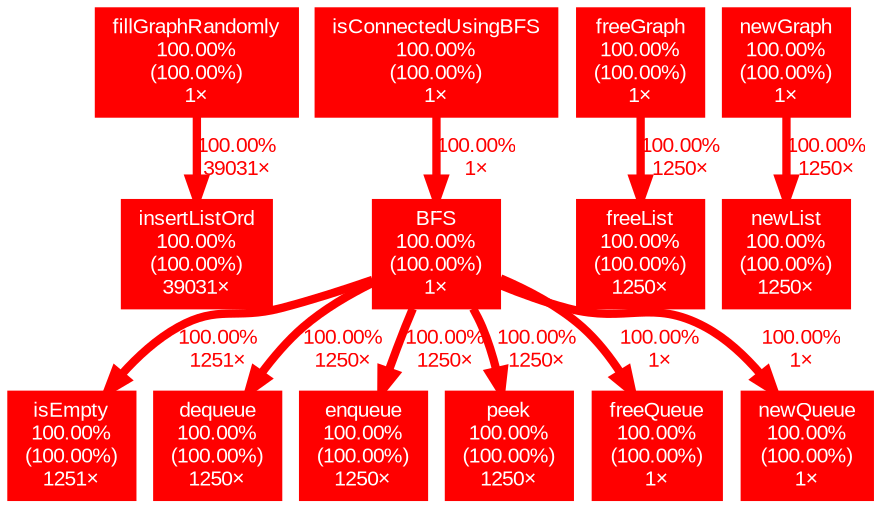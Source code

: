 digraph {
	graph [fontname=Arial, nodesep=0.125, ranksep=0.25];
	node [fontcolor=white, fontname=Arial, height=0, shape=box, style=filled, width=0];
	edge [fontname=Arial];
	1 [color="#ff0000", fontcolor="#ffffff", fontsize="10.00", label="insertListOrd\n100.00%\n(100.00%)\n39031×"];
	2 [color="#ff0000", fontcolor="#ffffff", fontsize="10.00", label="isEmpty\n100.00%\n(100.00%)\n1251×"];
	3 [color="#ff0000", fontcolor="#ffffff", fontsize="10.00", label="dequeue\n100.00%\n(100.00%)\n1250×"];
	4 [color="#ff0000", fontcolor="#ffffff", fontsize="10.00", label="enqueue\n100.00%\n(100.00%)\n1250×"];
	5 [color="#ff0000", fontcolor="#ffffff", fontsize="10.00", label="freeList\n100.00%\n(100.00%)\n1250×"];
	6 [color="#ff0000", fontcolor="#ffffff", fontsize="10.00", label="newList\n100.00%\n(100.00%)\n1250×"];
	7 [color="#ff0000", fontcolor="#ffffff", fontsize="10.00", label="peek\n100.00%\n(100.00%)\n1250×"];
	8 [color="#ff0000", fontcolor="#ffffff", fontsize="10.00", label="BFS\n100.00%\n(100.00%)\n1×"];
	8 -> 2 [arrowsize="1.00", color="#ff0000", fontcolor="#ff0000", fontsize="10.00", label="100.00%\n1251×", labeldistance="4.00", penwidth="4.00"];
	8 -> 3 [arrowsize="1.00", color="#ff0000", fontcolor="#ff0000", fontsize="10.00", label="100.00%\n1250×", labeldistance="4.00", penwidth="4.00"];
	8 -> 4 [arrowsize="1.00", color="#ff0000", fontcolor="#ff0000", fontsize="10.00", label="100.00%\n1250×", labeldistance="4.00", penwidth="4.00"];
	8 -> 7 [arrowsize="1.00", color="#ff0000", fontcolor="#ff0000", fontsize="10.00", label="100.00%\n1250×", labeldistance="4.00", penwidth="4.00"];
	8 -> 11 [arrowsize="1.00", color="#ff0000", fontcolor="#ff0000", fontsize="10.00", label="100.00%\n1×", labeldistance="4.00", penwidth="4.00"];
	8 -> 14 [arrowsize="1.00", color="#ff0000", fontcolor="#ff0000", fontsize="10.00", label="100.00%\n1×", labeldistance="4.00", penwidth="4.00"];
	9 [color="#ff0000", fontcolor="#ffffff", fontsize="10.00", label="fillGraphRandomly\n100.00%\n(100.00%)\n1×"];
	9 -> 1 [arrowsize="1.00", color="#ff0000", fontcolor="#ff0000", fontsize="10.00", label="100.00%\n39031×", labeldistance="4.00", penwidth="4.00"];
	10 [color="#ff0000", fontcolor="#ffffff", fontsize="10.00", label="freeGraph\n100.00%\n(100.00%)\n1×"];
	10 -> 5 [arrowsize="1.00", color="#ff0000", fontcolor="#ff0000", fontsize="10.00", label="100.00%\n1250×", labeldistance="4.00", penwidth="4.00"];
	11 [color="#ff0000", fontcolor="#ffffff", fontsize="10.00", label="freeQueue\n100.00%\n(100.00%)\n1×"];
	12 [color="#ff0000", fontcolor="#ffffff", fontsize="10.00", label="isConnectedUsingBFS\n100.00%\n(100.00%)\n1×"];
	12 -> 8 [arrowsize="1.00", color="#ff0000", fontcolor="#ff0000", fontsize="10.00", label="100.00%\n1×", labeldistance="4.00", penwidth="4.00"];
	13 [color="#ff0000", fontcolor="#ffffff", fontsize="10.00", label="newGraph\n100.00%\n(100.00%)\n1×"];
	13 -> 6 [arrowsize="1.00", color="#ff0000", fontcolor="#ff0000", fontsize="10.00", label="100.00%\n1250×", labeldistance="4.00", penwidth="4.00"];
	14 [color="#ff0000", fontcolor="#ffffff", fontsize="10.00", label="newQueue\n100.00%\n(100.00%)\n1×"];
}
